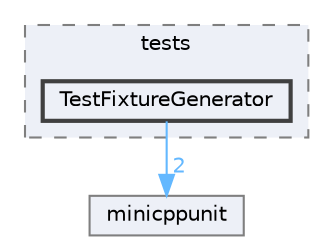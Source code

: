 digraph "external/spine-runtimes/spine-c/spine-c-unit-tests/tests/TestFixtureGenerator"
{
 // LATEX_PDF_SIZE
  bgcolor="transparent";
  edge [fontname=Helvetica,fontsize=10,labelfontname=Helvetica,labelfontsize=10];
  node [fontname=Helvetica,fontsize=10,shape=box,height=0.2,width=0.4];
  compound=true
  subgraph clusterdir_8776fba2ba38131f327feadf5c570342 {
    graph [ bgcolor="#edf0f7", pencolor="grey50", label="tests", fontname=Helvetica,fontsize=10 style="filled,dashed", URL="dir_8776fba2ba38131f327feadf5c570342.html",tooltip=""]
  dir_edd6e28a04ee485b18562903d384a522 [label="TestFixtureGenerator", fillcolor="#edf0f7", color="grey25", style="filled,bold", URL="dir_edd6e28a04ee485b18562903d384a522.html",tooltip=""];
  }
  dir_a5ba92cd128cb2c012fc476cf5270554 [label="minicppunit", fillcolor="#edf0f7", color="grey50", style="filled", URL="dir_a5ba92cd128cb2c012fc476cf5270554.html",tooltip=""];
  dir_edd6e28a04ee485b18562903d384a522->dir_a5ba92cd128cb2c012fc476cf5270554 [headlabel="2", labeldistance=1.5 headhref="dir_000846_000487.html" href="dir_000846_000487.html" color="steelblue1" fontcolor="steelblue1"];
}
